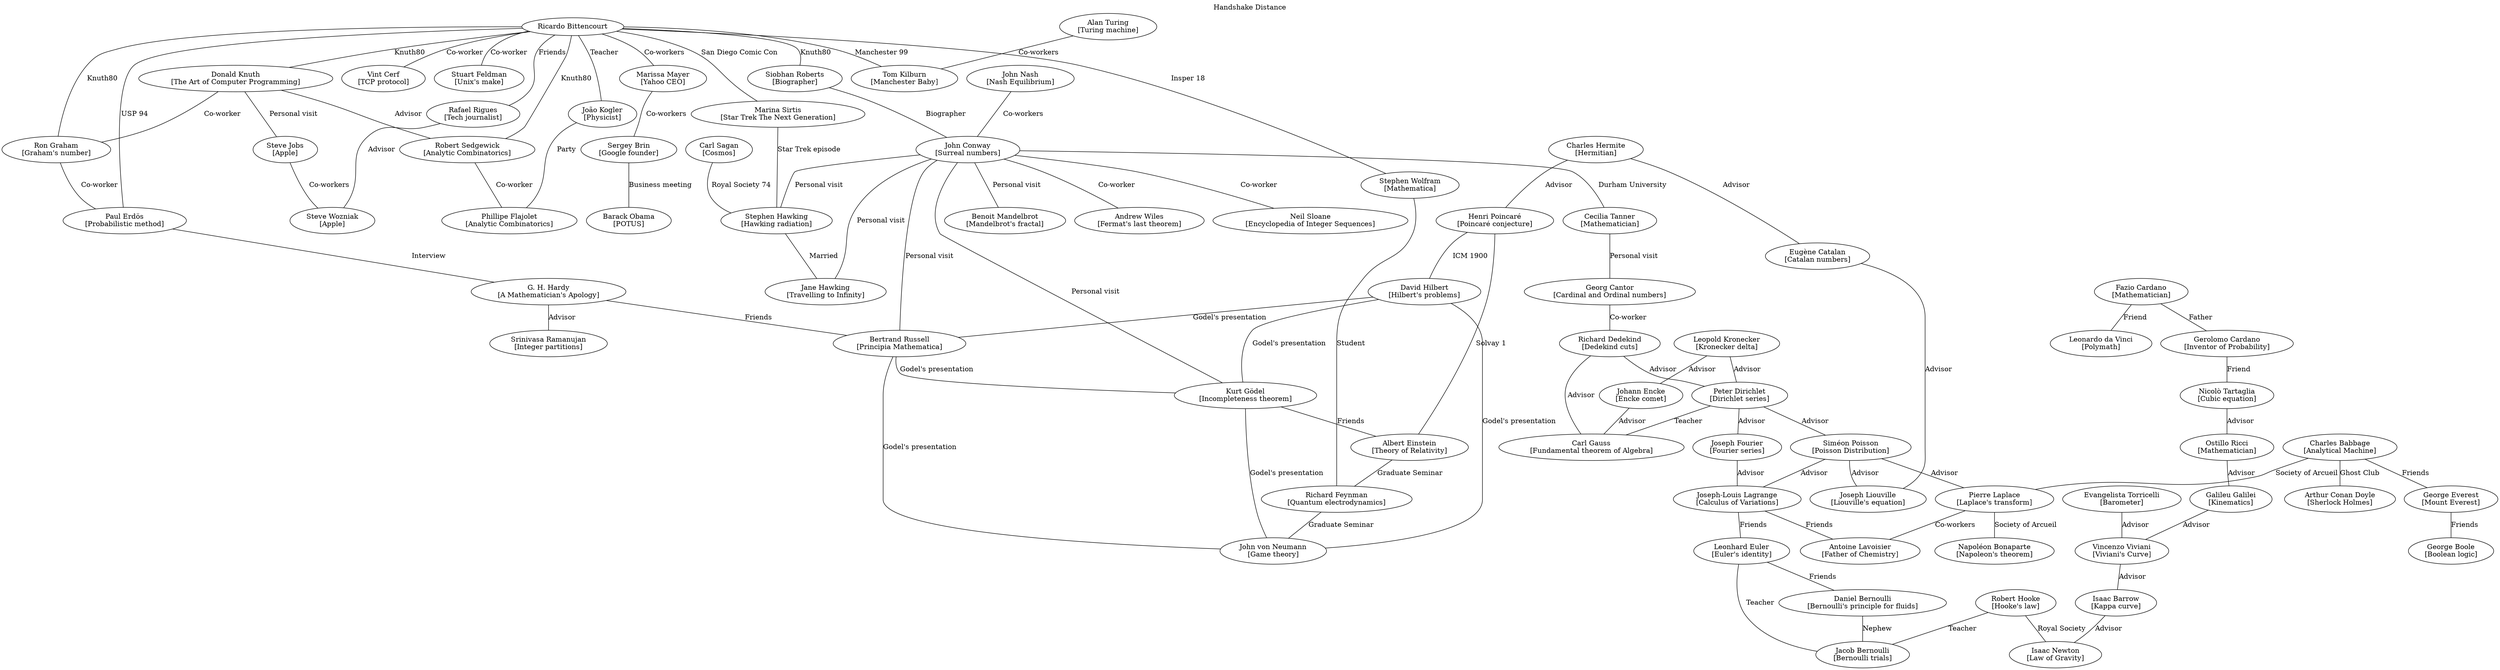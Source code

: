 
graph handshake {
  label="Handshake Distance"
  labelloc=top;
  overlap=false

  ricbit [label="Ricardo Bittencourt"]
  siobhan [label="Siobhan Roberts\n[Biographer]"]
  conway [label="John Conway\n[Surreal numbers]"]
  cecilia [label="Cecilia Tanner\n[Mathematician]"]
  cantor [label="Georg Cantor\n[Cardinal and Ordinal numbers]"]
  dedekind [label="Richard Dedekind\n[Dedekind cuts]"]
  gauss [label="Carl Gauss\n[Fundamental theorem of Algebra]"]
  knuth [label="Donald Knuth\n[The Art of Computer Programming]"]
  russell [label="Bertrand Russell\n[Principia Mathematica]"]
  wiles [label="Andrew Wiles\n[Fermat's last theorem]"]
  sloane [label="Neil Sloane\n[Encyclopedia of Integer Sequences]"]
  graham [label="Ron Graham\n[Graham's number]"]
  sedgewick [label="Robert Sedgewick\n[Analytic Combinatorics]"]
  flajolet [label="Phillipe Flajolet\n[Analytic Combinatorics]"]
  janehawking [label="Jane Hawking\n[Travelling to Infinity]"]
  hawking [label="Stephen Hawking\n[Hawking radiation]"]
  sirtis [label="Marina Sirtis\n[Star Trek The Next Generation]"]
  vintcerf [label="Vint Cerf\n[TCP protocol]"]
  feldman [label="Stuart Feldman\n[Unix's make]"]
  godel [label="Kurt Gödel\n[Incompleteness theorem]"]
  einstein [label="Albert Einstein\n[Theory of Relativity]"]
  vonneumann [label="John von Neumann\n[Game theory]"]
  jobs [label="Steve Jobs\n[Apple]"]
  wozniak [label="Steve Wozniak\n[Apple]"]
  erdos [label="Paul Erdös\n[Probabilistic method]"]
  kilburn [label="Tom Kilburn\n[Manchester Baby]"]
  turing [label="Alan Turing\n[Turing machine]"]
  hardy [label="G. H. Hardy\n[A Mathematician's Apology]"]
  ramanujan [label="Srinivasa Ramanujan\n[Integer partitions]"]
  euler [label="Leonhard Euler\n[Euler's identity]"]
  dbernoulli [label="Daniel Bernoulli\n[Bernoulli's principle for fluids]"]
  jbernoulli [label="Jacob Bernoulli\n[Bernoulli trials]"]
  hooke [label="Robert Hooke\n[Hooke's law]"]
  newton [label="Isaac Newton\n[Law of Gravity]"]
  mandelbrot [label="Benoit Mandelbrot\n[Mandelbrot's fractal]"]
  laplace [label="Pierre Laplace\n[Laplace's transform]"]
  conandoyle [label="Arthur Conan Doyle\n[Sherlock Holmes]"]
  babbage [label="Charles Babbage\n[Analytical Machine]"]
  lagrange [label="Joseph-Louis Lagrange\n[Calculus of Variations]"]
  napoleon [label="Napoléon Bonaparte\n[Napoleon's theorem]"]
  lavoisier [label="Antoine Lavoisier\n[Father of Chemistry]"]
  everest [label="George Everest\n[Mount Everest]"]
  boole [label="George Boole\n[Boolean logic]"]
  hilbert [label="David Hilbert\n[Hilbert's problems]"]
  poisson [label="Siméon Poisson\n[Poisson Distribution]"]
  liouville [label="Joseph Liouville\n[Liouville's equation]"]
  catalan [label="Eugène Catalan\n[Catalan numbers]"]
  hermite [label="Charles Hermite\n[Hermitian]"]
  poincare [label="Henri Poincaré\n[Poincaré conjecture]"]
  sagan [label="Carl Sagan\n[Cosmos]"]
  encke [label="Johann Encke\n[Encke comet]"]
  kronecker [label="Leopold Kronecker\n[Kronecker delta]"]
  dirichlet [label="Peter Dirichlet\n[Dirichlet series]"]
  fourier [label="Joseph Fourier\n[Fourier series]"]
  cardano [label="Gerolomo Cardano\n[Inventor of Probability]"]
  tartaglia [label="Nicolò Tartaglia\n[Cubic equation]"]
  fcardano [label="Fazio Cardano\n[Mathematician]"]
  leonardo [label="Leonardo da Vinci\n[Polymath]"]
  oricci [label="Ostillo Ricci\n[Mathematician]"]
  galileu [label="Galileu Galilei\n[Kinematics]"]
  viviani [label="Vincenzo Viviani\n[Viviani's Curve]"]
  torricelli [label="Evangelista Torricelli\n[Barometer]"]
  barrow [label="Isaac Barrow\n[Kappa curve]"]
  rigues [label="Rafael Rigues\n[Tech journalist]"]
  kogler [label="João Kogler\n[Physicist]"]
  nash [label="John Nash\n[Nash Equilibrium]"]
  wolfram [label="Stephen Wolfram\n[Mathematica]"]
  feynman [label="Richard Feynman\n[Quantum electrodynamics]"]
  marissa [label="Marissa Mayer\n[Yahoo CEO]"]
  sergey [label="Sergey Brin\n[Google founder]"]
  obama [label="Barack Obama\n[POTUS]"]
 
  nash -- conway [label="Co-workers"]
  kogler -- flajolet [label="Party"]
  ricbit -- rigues [label="Friends"]
  ricbit -- kogler [label="Teacher"]
  rigues -- wozniak [label="Advisor"]
  barrow -- newton [label="Advisor"]
  viviani -- barrow [label="Advisor"]
  torricelli -- viviani [label="Advisor"]
  galileu -- viviani [label="Advisor"]
  oricci -- galileu [label="Advisor"]
  tartaglia -- oricci [label="Advisor"]
  fcardano -- leonardo [label="Friend"]
  fcardano -- cardano [label="Father"] 
  cardano -- tartaglia [label="Friend"]
  euler -- jbernoulli [label="Teacher"]
  dirichlet -- fourier [label="Advisor"]
  fourier -- lagrange [label="Advisor"]
  dirichlet -- gauss [label="Teacher"]
  dirichlet -- poisson [label="Advisor"]
  kronecker -- dirichlet [label="Advisor"]
  dedekind -- dirichlet [label="Advisor"]
  kronecker -- encke [label="Advisor"]
  encke -- gauss [label="Advisor"]
  sagan -- hawking [label="Royal Society 74"]
  poincare -- einstein [label="Solvay 1"]
  poincare -- hilbert [label="ICM 1900"]
  hermite -- poincare [label="Advisor"]
  hermite -- catalan [label="Advisor"]
  catalan -- liouville [label="Advisor"]
  poisson -- liouville [label="Advisor"]
  poisson -- lagrange [label="Advisor"]
  poisson -- laplace [label="Advisor"]
  ricbit -- siobhan [label="Knuth80"]
  siobhan -- conway [label="Biographer"]
  conway -- cecilia [label="Durham University"]
  cecilia -- cantor [label="Personal visit"]
  cantor -- dedekind [label="Co-worker"]
  dedekind -- gauss [label="Advisor"]
  ricbit -- knuth [label="Knuth80"]
  conway -- russell [label="Personal visit"]
  conway -- wiles [label="Co-worker"]
  conway -- sloane [label="Co-worker"]
  knuth -- graham [label="Co-worker"]
  ricbit -- graham [label="Knuth80"]
  knuth -- sedgewick [label="Advisor"]
  sedgewick -- ricbit [label="Knuth80"]
  sedgewick -- flajolet [label="Co-worker"]
  conway -- hawking [label="Personal visit"]
  conway -- janehawking [label="Personal visit"]
  hawking -- janehawking [label="Married"]
  ricbit -- sirtis [label="San Diego Comic Con"]
  sirtis -- hawking [label="Star Trek episode"]
  ricbit -- vintcerf [label="Co-worker"]
  ricbit -- feldman [label="Co-worker"]
  conway -- godel [label="Personal visit"]
  godel -- einstein [label="Friends"]
  godel -- vonneumann [label="Godel's presentation"]
  russell -- vonneumann [label="Godel's presentation"]
  knuth -- jobs [label="Personal visit"]
  jobs -- wozniak [label="Co-workers"]
  ricbit -- erdos [label="USP 94"]
  graham -- erdos [label="Co-worker"]
  ricbit -- kilburn [label="Manchester 99"]
  turing -- kilburn [label="Co-workers"]
  erdos -- hardy [label="Interview"]
  hardy -- russell [label="Friends"]
  hardy -- ramanujan [label="Advisor"]
  euler -- dbernoulli [label="Friends"]
  dbernoulli -- jbernoulli [label="Nephew"]
  hooke -- jbernoulli [label="Teacher"]
  hooke -- newton [label="Royal Society"]
  conway -- mandelbrot [label="Personal visit"]
  babbage -- laplace [label="Society of Arcueil"]
  babbage -- conandoyle [label="Ghost Club"]
  laplace -- napoleon [label="Society of Arcueil"]
  lagrange -- euler [label="Friends"]
  lagrange -- lavoisier [label="Friends"]
  laplace -- lavoisier [label="Co-workers"]
  babbage -- everest [label="Friends"]
  everest -- boole [label="Friends"]
  hilbert -- godel [label="Godel's presentation"]
  russell -- godel [label="Godel's presentation"]
  hilbert -- vonneumann [label="Godel's presentation"]
  hilbert -- russell [label="Godel's presentation"]
  ricbit -- wolfram [label="Insper 18"]
  wolfram -- feynman [label="Student"]
  einstein -- feynman [label="Graduate Seminar"]
  feynman -- vonneumann [label="Graduate Seminar"]
  ricbit -- marissa [label="Co-workers"]
  marissa -- sergey [label="Co-workers"]
  sergey -- obama [label="Business meeting"]
}
